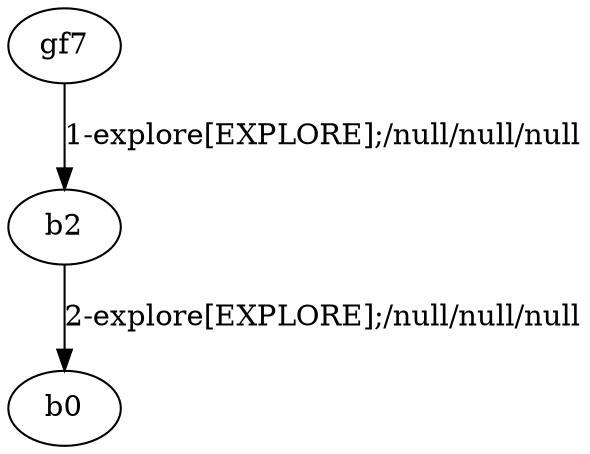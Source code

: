 # Total number of goals covered by this test: 2
# gf7 --> b2
# b2 --> b0

digraph g {
"gf7" -> "b2" [label = "1-explore[EXPLORE];/null/null/null"];
"b2" -> "b0" [label = "2-explore[EXPLORE];/null/null/null"];
}
